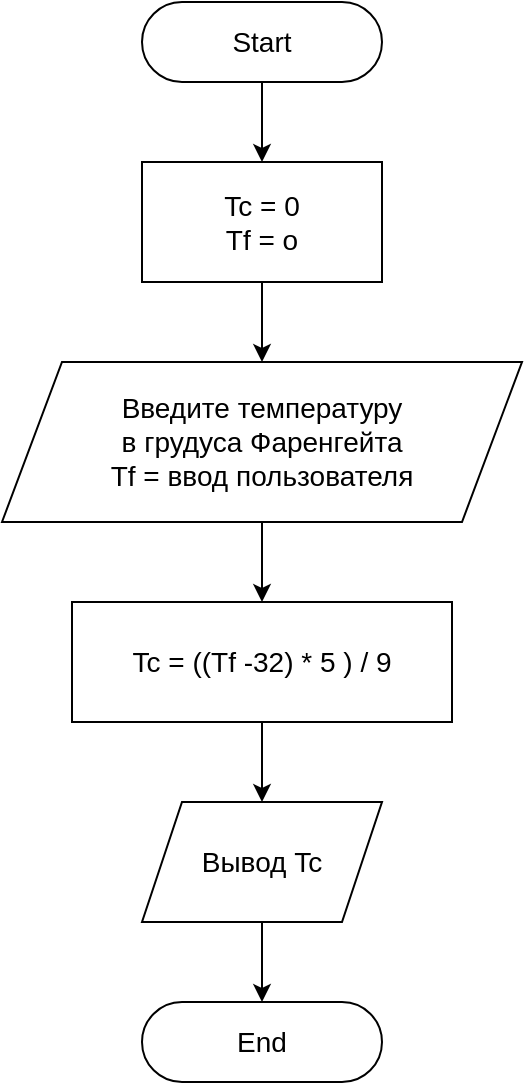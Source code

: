 <mxfile>
    <diagram id="KzVTg3qyr-KYsTTbNdZz" name="Page-1">
        <mxGraphModel dx="1289" dy="1139" grid="1" gridSize="10" guides="1" tooltips="1" connect="1" arrows="1" fold="1" page="1" pageScale="1" pageWidth="850" pageHeight="1100" math="0" shadow="0">
            <root>
                <mxCell id="0"/>
                <mxCell id="1" parent="0"/>
                <mxCell id="6" style="edgeStyle=none;html=1;exitX=0.5;exitY=1;exitDx=0;exitDy=0;entryX=0.5;entryY=0;entryDx=0;entryDy=0;fontSize=14;" parent="1" source="2" target="4" edge="1">
                    <mxGeometry relative="1" as="geometry"/>
                </mxCell>
                <mxCell id="2" value="Start" style="rounded=1;whiteSpace=wrap;html=1;labelBackgroundColor=default;fontSize=14;arcSize=50;" parent="1" vertex="1">
                    <mxGeometry x="365" y="40" width="120" height="40" as="geometry"/>
                </mxCell>
                <mxCell id="3" value="End" style="rounded=1;whiteSpace=wrap;html=1;labelBackgroundColor=default;fontSize=14;arcSize=50;" parent="1" vertex="1">
                    <mxGeometry x="365" y="540" width="120" height="40" as="geometry"/>
                </mxCell>
                <mxCell id="7" style="edgeStyle=none;html=1;exitX=0.5;exitY=1;exitDx=0;exitDy=0;entryX=0.5;entryY=0;entryDx=0;entryDy=0;fontSize=14;" parent="1" source="4" target="5" edge="1">
                    <mxGeometry relative="1" as="geometry"/>
                </mxCell>
                <mxCell id="4" value="Tc = 0&lt;br&gt;Tf = o" style="rounded=0;whiteSpace=wrap;html=1;labelBackgroundColor=default;fontSize=14;" parent="1" vertex="1">
                    <mxGeometry x="365" y="120" width="120" height="60" as="geometry"/>
                </mxCell>
                <mxCell id="9" style="edgeStyle=none;html=1;exitX=0.5;exitY=1;exitDx=0;exitDy=0;entryX=0.5;entryY=0;entryDx=0;entryDy=0;fontSize=14;" parent="1" source="5" target="8" edge="1">
                    <mxGeometry relative="1" as="geometry"/>
                </mxCell>
                <mxCell id="5" value="Введите температуру &lt;br&gt;в грудуса Фаренгейта&lt;br&gt;Tf = ввод пользователя" style="shape=parallelogram;perimeter=parallelogramPerimeter;whiteSpace=wrap;html=1;fixedSize=1;labelBackgroundColor=default;fontSize=14;size=30;" parent="1" vertex="1">
                    <mxGeometry x="295" y="220" width="260" height="80" as="geometry"/>
                </mxCell>
                <mxCell id="11" style="edgeStyle=none;html=1;exitX=0.5;exitY=1;exitDx=0;exitDy=0;entryX=0.5;entryY=0;entryDx=0;entryDy=0;fontSize=14;" parent="1" source="8" target="10" edge="1">
                    <mxGeometry relative="1" as="geometry"/>
                </mxCell>
                <mxCell id="8" value="Tc = ((Tf -32) * 5 ) / 9" style="rounded=0;whiteSpace=wrap;html=1;labelBackgroundColor=default;fontSize=14;" parent="1" vertex="1">
                    <mxGeometry x="330" y="340" width="190" height="60" as="geometry"/>
                </mxCell>
                <mxCell id="12" style="edgeStyle=none;html=1;exitX=0.5;exitY=1;exitDx=0;exitDy=0;entryX=0.5;entryY=0;entryDx=0;entryDy=0;fontSize=14;" parent="1" source="10" target="3" edge="1">
                    <mxGeometry relative="1" as="geometry"/>
                </mxCell>
                <mxCell id="10" value="Вывод Tc" style="shape=parallelogram;perimeter=parallelogramPerimeter;whiteSpace=wrap;html=1;fixedSize=1;labelBackgroundColor=default;fontSize=14;" parent="1" vertex="1">
                    <mxGeometry x="365" y="440" width="120" height="60" as="geometry"/>
                </mxCell>
            </root>
        </mxGraphModel>
    </diagram>
</mxfile>